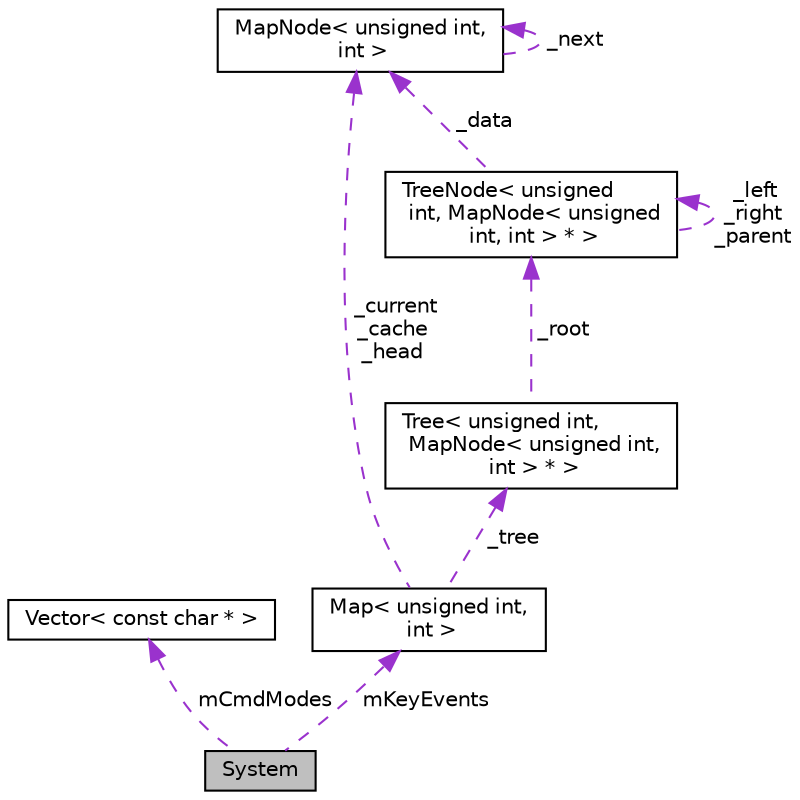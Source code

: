digraph "System"
{
 // INTERACTIVE_SVG=YES
  edge [fontname="Helvetica",fontsize="10",labelfontname="Helvetica",labelfontsize="10"];
  node [fontname="Helvetica",fontsize="10",shape=record];
  Node1 [label="System",height=0.2,width=0.4,color="black", fillcolor="grey75", style="filled" fontcolor="black"];
  Node2 -> Node1 [dir="back",color="darkorchid3",fontsize="10",style="dashed",label=" mCmdModes" ,fontname="Helvetica"];
  Node2 [label="Vector\< const char * \>",height=0.2,width=0.4,color="black", fillcolor="white", style="filled",URL="$class_vector.html"];
  Node3 -> Node1 [dir="back",color="darkorchid3",fontsize="10",style="dashed",label=" mKeyEvents" ,fontname="Helvetica"];
  Node3 [label="Map\< unsigned int,\l int \>",height=0.2,width=0.4,color="black", fillcolor="white", style="filled",URL="$class_map.html"];
  Node4 -> Node3 [dir="back",color="darkorchid3",fontsize="10",style="dashed",label=" _current\n_cache\n_head" ,fontname="Helvetica"];
  Node4 [label="MapNode\< unsigned int,\l int \>",height=0.2,width=0.4,color="black", fillcolor="white", style="filled",URL="$class_map_node.html"];
  Node4 -> Node4 [dir="back",color="darkorchid3",fontsize="10",style="dashed",label=" _next" ,fontname="Helvetica"];
  Node5 -> Node3 [dir="back",color="darkorchid3",fontsize="10",style="dashed",label=" _tree" ,fontname="Helvetica"];
  Node5 [label="Tree\< unsigned int,\l MapNode\< unsigned int,\l int \> * \>",height=0.2,width=0.4,color="black", fillcolor="white", style="filled",URL="$class_tree.html"];
  Node6 -> Node5 [dir="back",color="darkorchid3",fontsize="10",style="dashed",label=" _root" ,fontname="Helvetica"];
  Node6 [label="TreeNode\< unsigned\l int, MapNode\< unsigned\l int, int \> * \>",height=0.2,width=0.4,color="black", fillcolor="white", style="filled",URL="$class_tree_node.html"];
  Node6 -> Node6 [dir="back",color="darkorchid3",fontsize="10",style="dashed",label=" _left\n_right\n_parent" ,fontname="Helvetica"];
  Node4 -> Node6 [dir="back",color="darkorchid3",fontsize="10",style="dashed",label=" _data" ,fontname="Helvetica"];
}
